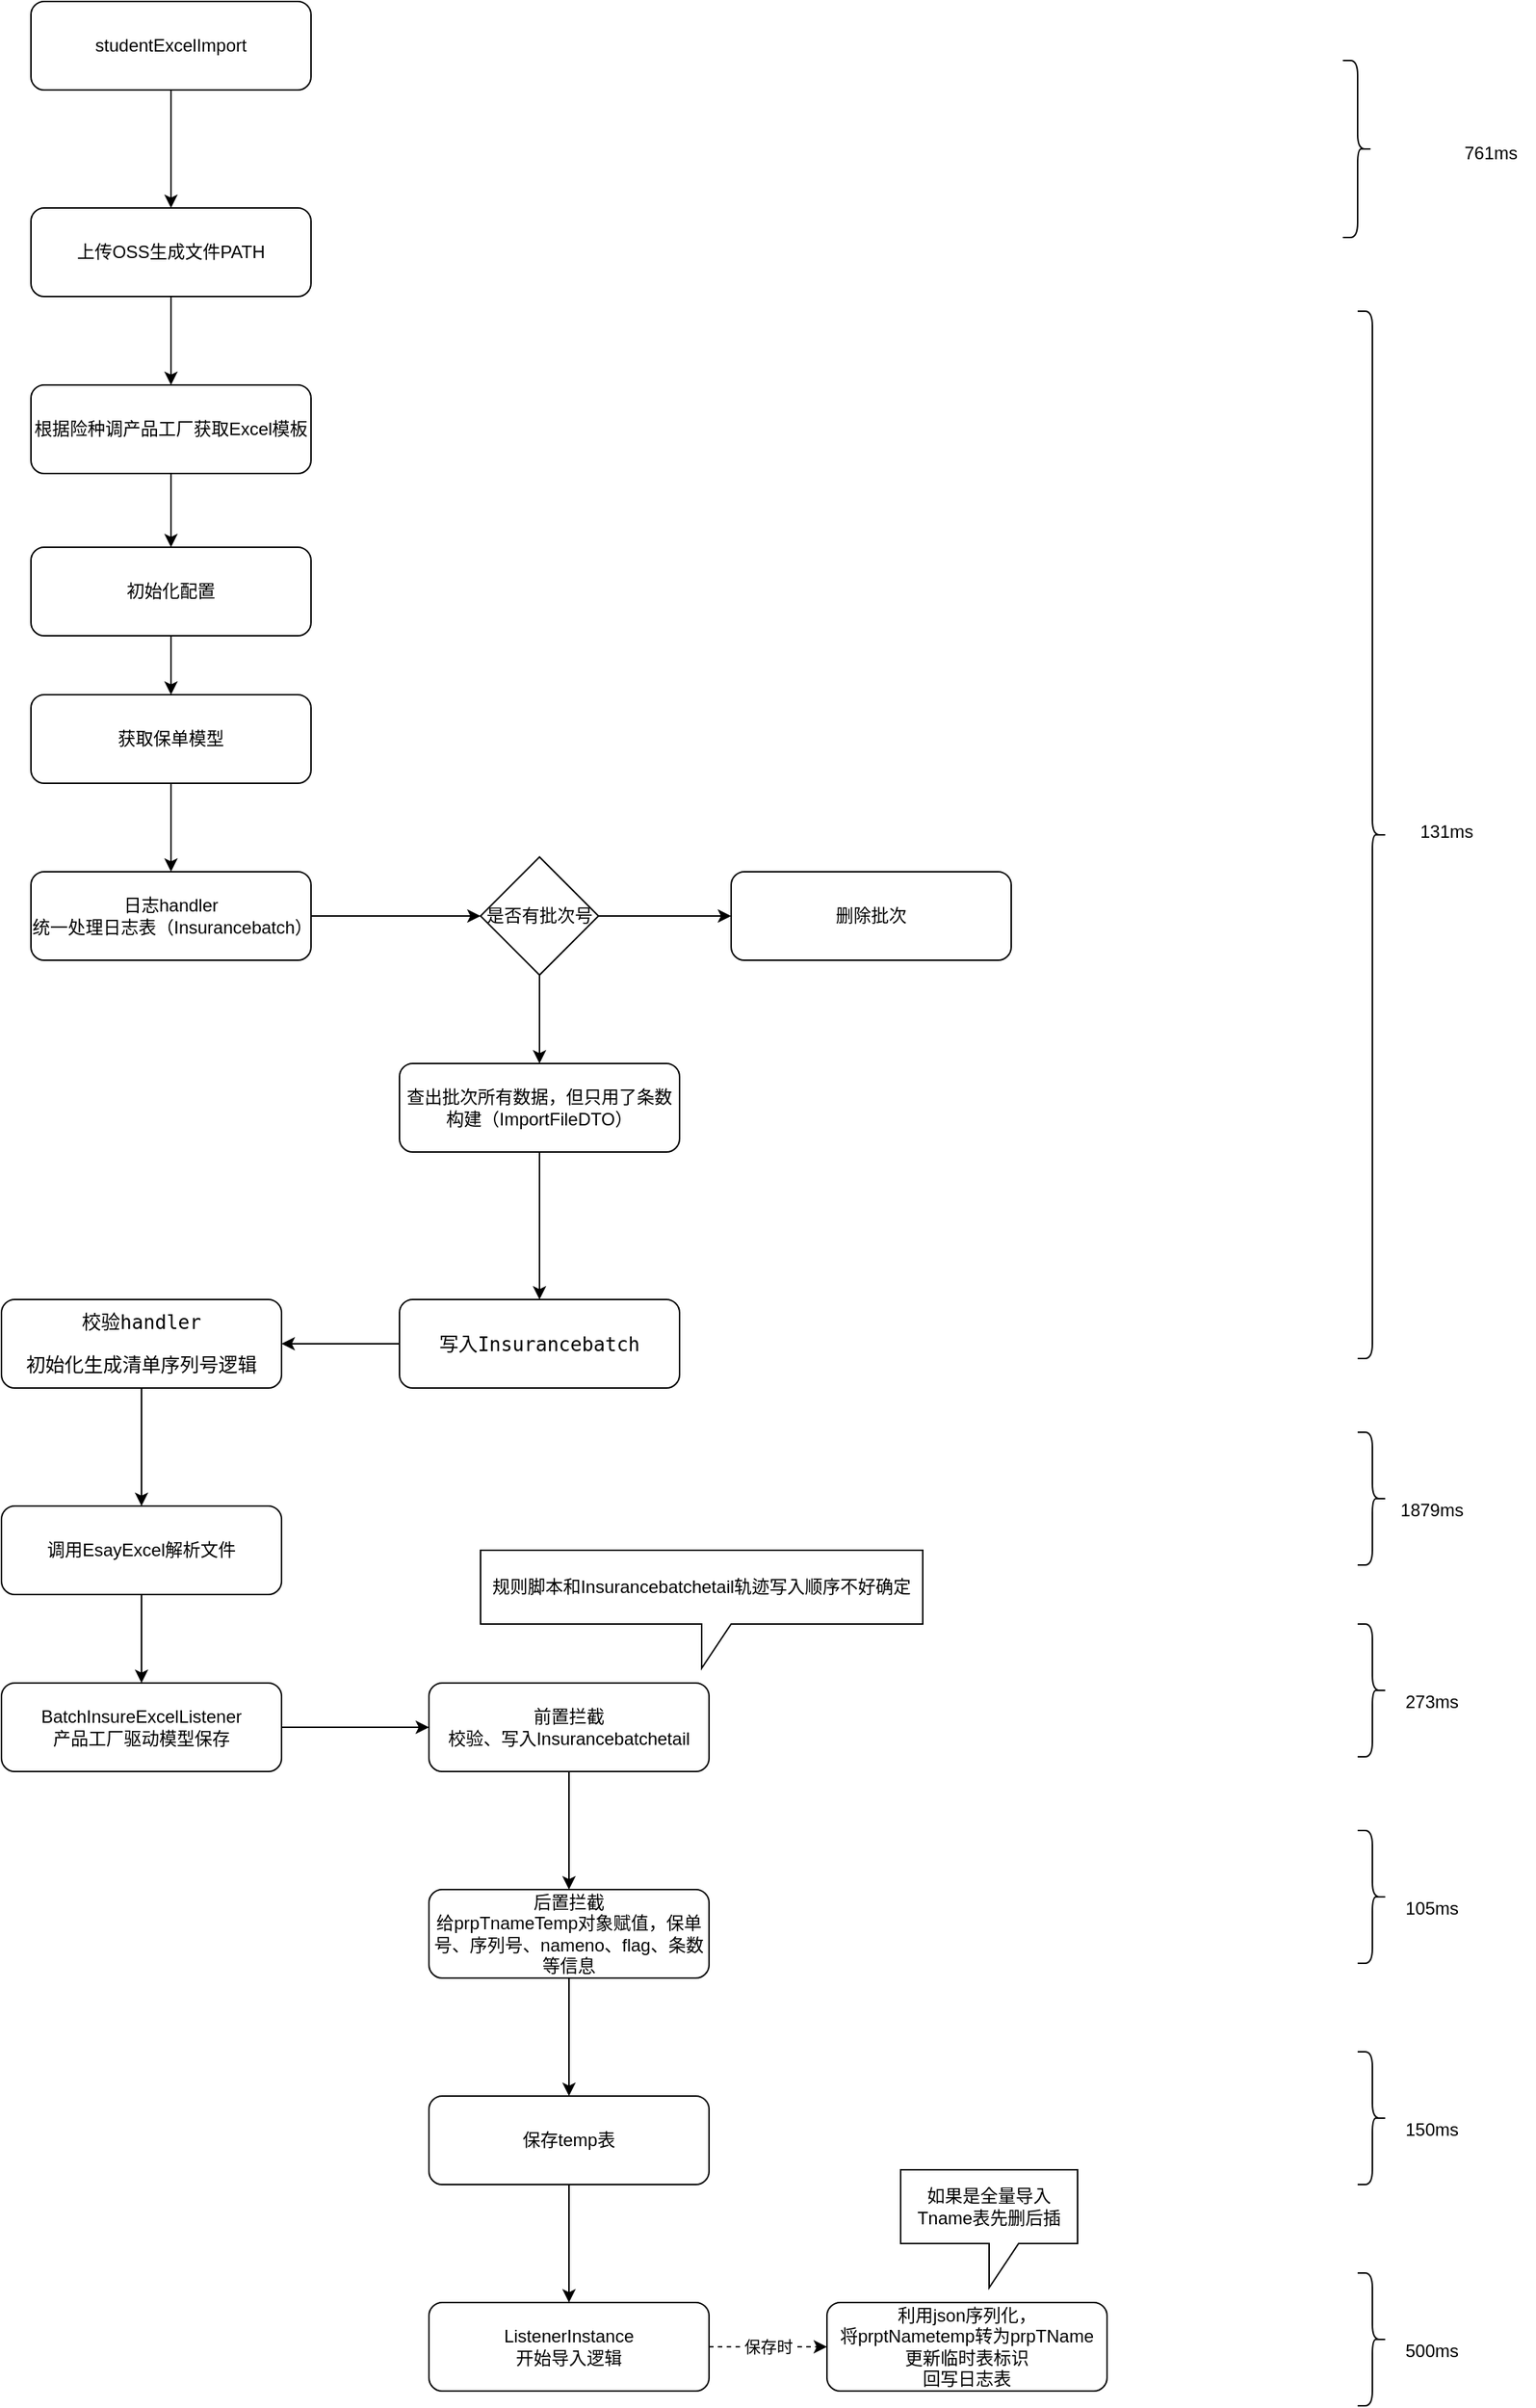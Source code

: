 <mxfile version="24.4.4" type="github" pages="3">
  <diagram name="第 1 页" id="zRgw-F2Loey4QgDExblL">
    <mxGraphModel dx="1912" dy="1121" grid="1" gridSize="10" guides="1" tooltips="1" connect="1" arrows="1" fold="1" page="1" pageScale="1" pageWidth="827" pageHeight="1169" background="#FFFFFF" math="0" shadow="0">
      <root>
        <mxCell id="0" />
        <mxCell id="1" parent="0" />
        <mxCell id="DkeXdmltZZ25ZQ4XzEC7-37" value="" style="edgeStyle=orthogonalEdgeStyle;rounded=0;orthogonalLoop=1;jettySize=auto;html=1;" parent="1" source="DkeXdmltZZ25ZQ4XzEC7-2" target="DkeXdmltZZ25ZQ4XzEC7-3" edge="1">
          <mxGeometry relative="1" as="geometry" />
        </mxCell>
        <mxCell id="DkeXdmltZZ25ZQ4XzEC7-2" value="studentExcelImport" style="rounded=1;whiteSpace=wrap;html=1;" parent="1" vertex="1">
          <mxGeometry x="380" y="180" width="190" height="60" as="geometry" />
        </mxCell>
        <mxCell id="DkeXdmltZZ25ZQ4XzEC7-38" value="" style="edgeStyle=orthogonalEdgeStyle;rounded=0;orthogonalLoop=1;jettySize=auto;html=1;" parent="1" source="DkeXdmltZZ25ZQ4XzEC7-3" target="DkeXdmltZZ25ZQ4XzEC7-4" edge="1">
          <mxGeometry relative="1" as="geometry" />
        </mxCell>
        <mxCell id="DkeXdmltZZ25ZQ4XzEC7-3" value="上传OSS生成文件PATH" style="rounded=1;whiteSpace=wrap;html=1;" parent="1" vertex="1">
          <mxGeometry x="380" y="320" width="190" height="60" as="geometry" />
        </mxCell>
        <mxCell id="DkeXdmltZZ25ZQ4XzEC7-39" value="" style="edgeStyle=orthogonalEdgeStyle;rounded=0;orthogonalLoop=1;jettySize=auto;html=1;" parent="1" source="DkeXdmltZZ25ZQ4XzEC7-4" target="DkeXdmltZZ25ZQ4XzEC7-5" edge="1">
          <mxGeometry relative="1" as="geometry" />
        </mxCell>
        <mxCell id="DkeXdmltZZ25ZQ4XzEC7-4" value="根据险种调产品工厂获取Excel模板" style="rounded=1;whiteSpace=wrap;html=1;" parent="1" vertex="1">
          <mxGeometry x="380" y="440" width="190" height="60" as="geometry" />
        </mxCell>
        <mxCell id="DkeXdmltZZ25ZQ4XzEC7-40" value="" style="edgeStyle=orthogonalEdgeStyle;rounded=0;orthogonalLoop=1;jettySize=auto;html=1;" parent="1" source="DkeXdmltZZ25ZQ4XzEC7-5" target="DkeXdmltZZ25ZQ4XzEC7-6" edge="1">
          <mxGeometry relative="1" as="geometry" />
        </mxCell>
        <mxCell id="DkeXdmltZZ25ZQ4XzEC7-5" value="初始化配置" style="rounded=1;whiteSpace=wrap;html=1;" parent="1" vertex="1">
          <mxGeometry x="380" y="550" width="190" height="60" as="geometry" />
        </mxCell>
        <mxCell id="DkeXdmltZZ25ZQ4XzEC7-41" value="" style="edgeStyle=orthogonalEdgeStyle;rounded=0;orthogonalLoop=1;jettySize=auto;html=1;" parent="1" source="DkeXdmltZZ25ZQ4XzEC7-6" target="DkeXdmltZZ25ZQ4XzEC7-9" edge="1">
          <mxGeometry relative="1" as="geometry" />
        </mxCell>
        <mxCell id="DkeXdmltZZ25ZQ4XzEC7-6" value="获取保单模型" style="rounded=1;whiteSpace=wrap;html=1;" parent="1" vertex="1">
          <mxGeometry x="380" y="650" width="190" height="60" as="geometry" />
        </mxCell>
        <mxCell id="DkeXdmltZZ25ZQ4XzEC7-20" value="" style="edgeStyle=orthogonalEdgeStyle;rounded=0;orthogonalLoop=1;jettySize=auto;html=1;" parent="1" source="DkeXdmltZZ25ZQ4XzEC7-9" target="DkeXdmltZZ25ZQ4XzEC7-10" edge="1">
          <mxGeometry relative="1" as="geometry" />
        </mxCell>
        <mxCell id="DkeXdmltZZ25ZQ4XzEC7-9" value="&lt;div&gt;日志handler&lt;/div&gt;统一处理日志表（Insurancebatch）" style="rounded=1;whiteSpace=wrap;html=1;" parent="1" vertex="1">
          <mxGeometry x="380" y="770" width="190" height="60" as="geometry" />
        </mxCell>
        <mxCell id="DkeXdmltZZ25ZQ4XzEC7-12" value="" style="edgeStyle=orthogonalEdgeStyle;rounded=0;orthogonalLoop=1;jettySize=auto;html=1;" parent="1" source="DkeXdmltZZ25ZQ4XzEC7-10" target="DkeXdmltZZ25ZQ4XzEC7-11" edge="1">
          <mxGeometry relative="1" as="geometry" />
        </mxCell>
        <mxCell id="DkeXdmltZZ25ZQ4XzEC7-15" value="" style="edgeStyle=orthogonalEdgeStyle;rounded=0;orthogonalLoop=1;jettySize=auto;html=1;" parent="1" source="DkeXdmltZZ25ZQ4XzEC7-10" target="DkeXdmltZZ25ZQ4XzEC7-14" edge="1">
          <mxGeometry relative="1" as="geometry" />
        </mxCell>
        <mxCell id="DkeXdmltZZ25ZQ4XzEC7-10" value="是否有批次号" style="rhombus;whiteSpace=wrap;html=1;" parent="1" vertex="1">
          <mxGeometry x="685" y="760" width="80" height="80" as="geometry" />
        </mxCell>
        <mxCell id="DkeXdmltZZ25ZQ4XzEC7-11" value="删除批次" style="rounded=1;whiteSpace=wrap;html=1;" parent="1" vertex="1">
          <mxGeometry x="855" y="770" width="190" height="60" as="geometry" />
        </mxCell>
        <mxCell id="DkeXdmltZZ25ZQ4XzEC7-17" value="" style="edgeStyle=orthogonalEdgeStyle;rounded=0;orthogonalLoop=1;jettySize=auto;html=1;" parent="1" source="DkeXdmltZZ25ZQ4XzEC7-14" target="DkeXdmltZZ25ZQ4XzEC7-16" edge="1">
          <mxGeometry relative="1" as="geometry" />
        </mxCell>
        <mxCell id="DkeXdmltZZ25ZQ4XzEC7-14" value="查出批次所有数据，但只用了条数&lt;div&gt;构建（ImportFileDTO）&lt;/div&gt;" style="rounded=1;whiteSpace=wrap;html=1;" parent="1" vertex="1">
          <mxGeometry x="630" y="900" width="190" height="60" as="geometry" />
        </mxCell>
        <mxCell id="DkeXdmltZZ25ZQ4XzEC7-23" value="" style="edgeStyle=orthogonalEdgeStyle;rounded=0;orthogonalLoop=1;jettySize=auto;html=1;" parent="1" source="DkeXdmltZZ25ZQ4XzEC7-16" target="DkeXdmltZZ25ZQ4XzEC7-18" edge="1">
          <mxGeometry relative="1" as="geometry" />
        </mxCell>
        <mxCell id="DkeXdmltZZ25ZQ4XzEC7-16" value="&lt;pre style=&quot;font-family: &amp;quot;JetBrains Mono&amp;quot;, monospace; font-size: 9.8pt;&quot;&gt;&lt;span style=&quot;background-color: rgb(255, 255, 255);&quot;&gt;写入Insurancebatch&lt;/span&gt;&lt;span style=&quot;color: rgb(169, 183, 198); background-color: rgb(43, 43, 43);&quot;&gt;&lt;br&gt;&lt;/span&gt;&lt;/pre&gt;" style="rounded=1;whiteSpace=wrap;html=1;" parent="1" vertex="1">
          <mxGeometry x="630" y="1060" width="190" height="60" as="geometry" />
        </mxCell>
        <mxCell id="DkeXdmltZZ25ZQ4XzEC7-25" value="" style="edgeStyle=orthogonalEdgeStyle;rounded=0;orthogonalLoop=1;jettySize=auto;html=1;" parent="1" source="DkeXdmltZZ25ZQ4XzEC7-18" target="DkeXdmltZZ25ZQ4XzEC7-24" edge="1">
          <mxGeometry relative="1" as="geometry" />
        </mxCell>
        <mxCell id="DkeXdmltZZ25ZQ4XzEC7-18" value="&lt;pre style=&quot;font-family: &amp;quot;JetBrains Mono&amp;quot;, monospace; font-size: 9.8pt;&quot;&gt;&lt;span style=&quot;background-color: rgb(255, 255, 255);&quot;&gt;校验handler&lt;/span&gt;&lt;span style=&quot;color: rgb(169, 183, 198); background-color: rgb(43, 43, 43);&quot;&gt;&lt;br&gt;&lt;/span&gt;&lt;/pre&gt;&lt;pre style=&quot;font-family: &amp;quot;JetBrains Mono&amp;quot;, monospace; font-size: 9.8pt;&quot;&gt;&lt;span style=&quot;background-color: rgb(255, 255, 255);&quot;&gt;初始化生成清单序列号逻辑&lt;/span&gt;&lt;/pre&gt;" style="rounded=1;whiteSpace=wrap;html=1;" parent="1" vertex="1">
          <mxGeometry x="360" y="1060" width="190" height="60" as="geometry" />
        </mxCell>
        <mxCell id="DkeXdmltZZ25ZQ4XzEC7-27" value="" style="edgeStyle=orthogonalEdgeStyle;rounded=0;orthogonalLoop=1;jettySize=auto;html=1;" parent="1" source="DkeXdmltZZ25ZQ4XzEC7-24" target="DkeXdmltZZ25ZQ4XzEC7-26" edge="1">
          <mxGeometry relative="1" as="geometry" />
        </mxCell>
        <mxCell id="DkeXdmltZZ25ZQ4XzEC7-24" value="&lt;span style=&quot;background-color: rgb(255, 255, 255);&quot;&gt;调用EsayExcel解析文件&lt;/span&gt;" style="rounded=1;whiteSpace=wrap;html=1;" parent="1" vertex="1">
          <mxGeometry x="360" y="1200" width="190" height="60" as="geometry" />
        </mxCell>
        <mxCell id="DkeXdmltZZ25ZQ4XzEC7-29" value="" style="edgeStyle=orthogonalEdgeStyle;rounded=0;orthogonalLoop=1;jettySize=auto;html=1;" parent="1" source="DkeXdmltZZ25ZQ4XzEC7-26" target="DkeXdmltZZ25ZQ4XzEC7-28" edge="1">
          <mxGeometry relative="1" as="geometry" />
        </mxCell>
        <mxCell id="DkeXdmltZZ25ZQ4XzEC7-26" value="BatchInsureExcelListener&lt;div&gt;产品工厂驱动模型保存&lt;br&gt;&lt;/div&gt;" style="rounded=1;whiteSpace=wrap;html=1;" parent="1" vertex="1">
          <mxGeometry x="360" y="1320" width="190" height="60" as="geometry" />
        </mxCell>
        <mxCell id="DkeXdmltZZ25ZQ4XzEC7-31" value="" style="edgeStyle=orthogonalEdgeStyle;rounded=0;orthogonalLoop=1;jettySize=auto;html=1;" parent="1" source="DkeXdmltZZ25ZQ4XzEC7-28" target="DkeXdmltZZ25ZQ4XzEC7-30" edge="1">
          <mxGeometry relative="1" as="geometry" />
        </mxCell>
        <mxCell id="DkeXdmltZZ25ZQ4XzEC7-28" value="前置拦截&lt;div&gt;校验、写入Insurancebatchetail&lt;/div&gt;" style="rounded=1;whiteSpace=wrap;html=1;" parent="1" vertex="1">
          <mxGeometry x="650" y="1320" width="190" height="60" as="geometry" />
        </mxCell>
        <mxCell id="ShcAZ3dd9ckpgVyQhmNN-15" value="" style="edgeStyle=orthogonalEdgeStyle;rounded=0;orthogonalLoop=1;jettySize=auto;html=1;" edge="1" parent="1" source="DkeXdmltZZ25ZQ4XzEC7-30" target="ShcAZ3dd9ckpgVyQhmNN-14">
          <mxGeometry relative="1" as="geometry" />
        </mxCell>
        <mxCell id="DkeXdmltZZ25ZQ4XzEC7-30" value="后置拦截&lt;div&gt;给prpTnameTemp对象赋值，保单号、序列号、nameno、flag、条数等信息&lt;/div&gt;" style="rounded=1;whiteSpace=wrap;html=1;" parent="1" vertex="1">
          <mxGeometry x="650" y="1460" width="190" height="60" as="geometry" />
        </mxCell>
        <mxCell id="6qK8k_kRiDFO2IkSSo8y-4" value="" style="edgeStyle=orthogonalEdgeStyle;rounded=0;orthogonalLoop=1;jettySize=auto;html=1;dashed=1;" parent="1" source="DkeXdmltZZ25ZQ4XzEC7-32" target="DkeXdmltZZ25ZQ4XzEC7-34" edge="1">
          <mxGeometry relative="1" as="geometry" />
        </mxCell>
        <mxCell id="6qK8k_kRiDFO2IkSSo8y-5" value="保存时" style="edgeLabel;html=1;align=center;verticalAlign=middle;resizable=0;points=[];" parent="6qK8k_kRiDFO2IkSSo8y-4" vertex="1" connectable="0">
          <mxGeometry relative="1" as="geometry">
            <mxPoint as="offset" />
          </mxGeometry>
        </mxCell>
        <mxCell id="DkeXdmltZZ25ZQ4XzEC7-32" value="ListenerInstance&lt;br&gt;开始导入逻辑" style="rounded=1;whiteSpace=wrap;html=1;" parent="1" vertex="1">
          <mxGeometry x="650" y="1740" width="190" height="60" as="geometry" />
        </mxCell>
        <mxCell id="DkeXdmltZZ25ZQ4XzEC7-34" value="利用json序列化，&lt;div&gt;将prptNametemp转为prpTName&lt;/div&gt;&lt;div&gt;更新临时表标识&lt;/div&gt;&lt;div&gt;回写日志表&lt;/div&gt;" style="rounded=1;whiteSpace=wrap;html=1;" parent="1" vertex="1">
          <mxGeometry x="920" y="1740" width="190" height="60" as="geometry" />
        </mxCell>
        <mxCell id="DkeXdmltZZ25ZQ4XzEC7-36" value="如果是全量导入Tname表先删后插" style="shape=callout;whiteSpace=wrap;html=1;perimeter=calloutPerimeter;" parent="1" vertex="1">
          <mxGeometry x="970" y="1650" width="120" height="80" as="geometry" />
        </mxCell>
        <mxCell id="6qK8k_kRiDFO2IkSSo8y-6" value="规则脚本和Insurancebatchetail轨迹写入顺序不好确定" style="shape=callout;whiteSpace=wrap;html=1;perimeter=calloutPerimeter;" parent="1" vertex="1">
          <mxGeometry x="685" y="1230" width="300" height="80" as="geometry" />
        </mxCell>
        <mxCell id="qLJXCZcCus9LE---L-Ve-1" value="" style="shape=curlyBracket;whiteSpace=wrap;html=1;rounded=1;flipH=1;labelPosition=right;verticalLabelPosition=middle;align=left;verticalAlign=middle;" vertex="1" parent="1">
          <mxGeometry x="1270" y="220" width="20" height="120" as="geometry" />
        </mxCell>
        <mxCell id="qLJXCZcCus9LE---L-Ve-2" value="761ms" style="text;html=1;align=center;verticalAlign=middle;resizable=0;points=[];autosize=1;strokeColor=none;fillColor=none;" vertex="1" parent="1">
          <mxGeometry x="1340" y="268" width="60" height="30" as="geometry" />
        </mxCell>
        <mxCell id="ShcAZ3dd9ckpgVyQhmNN-3" value="" style="shape=curlyBracket;whiteSpace=wrap;html=1;rounded=1;flipH=1;labelPosition=right;verticalLabelPosition=middle;align=left;verticalAlign=middle;" vertex="1" parent="1">
          <mxGeometry x="1280" y="390" width="20" height="710" as="geometry" />
        </mxCell>
        <mxCell id="ShcAZ3dd9ckpgVyQhmNN-5" value="131ms" style="text;html=1;align=center;verticalAlign=middle;resizable=0;points=[];autosize=1;strokeColor=none;fillColor=none;" vertex="1" parent="1">
          <mxGeometry x="1310" y="728" width="60" height="30" as="geometry" />
        </mxCell>
        <mxCell id="ShcAZ3dd9ckpgVyQhmNN-6" value="" style="shape=curlyBracket;whiteSpace=wrap;html=1;rounded=1;flipH=1;labelPosition=right;verticalLabelPosition=middle;align=left;verticalAlign=middle;" vertex="1" parent="1">
          <mxGeometry x="1280" y="1150" width="20" height="90" as="geometry" />
        </mxCell>
        <mxCell id="ShcAZ3dd9ckpgVyQhmNN-8" value="1879ms" style="text;html=1;align=center;verticalAlign=middle;resizable=0;points=[];autosize=1;strokeColor=none;fillColor=none;" vertex="1" parent="1">
          <mxGeometry x="1295" y="1188" width="70" height="30" as="geometry" />
        </mxCell>
        <mxCell id="ShcAZ3dd9ckpgVyQhmNN-9" value="" style="shape=curlyBracket;whiteSpace=wrap;html=1;rounded=1;flipH=1;labelPosition=right;verticalLabelPosition=middle;align=left;verticalAlign=middle;" vertex="1" parent="1">
          <mxGeometry x="1280" y="1280" width="20" height="90" as="geometry" />
        </mxCell>
        <mxCell id="ShcAZ3dd9ckpgVyQhmNN-10" value="273ms" style="text;html=1;align=center;verticalAlign=middle;resizable=0;points=[];autosize=1;strokeColor=none;fillColor=none;" vertex="1" parent="1">
          <mxGeometry x="1300" y="1318" width="60" height="30" as="geometry" />
        </mxCell>
        <mxCell id="ShcAZ3dd9ckpgVyQhmNN-11" value="" style="shape=curlyBracket;whiteSpace=wrap;html=1;rounded=1;flipH=1;labelPosition=right;verticalLabelPosition=middle;align=left;verticalAlign=middle;" vertex="1" parent="1">
          <mxGeometry x="1280" y="1420" width="20" height="90" as="geometry" />
        </mxCell>
        <mxCell id="ShcAZ3dd9ckpgVyQhmNN-12" value="105ms" style="text;html=1;align=center;verticalAlign=middle;resizable=0;points=[];autosize=1;strokeColor=none;fillColor=none;" vertex="1" parent="1">
          <mxGeometry x="1300" y="1458" width="60" height="30" as="geometry" />
        </mxCell>
        <mxCell id="ShcAZ3dd9ckpgVyQhmNN-16" value="" style="edgeStyle=orthogonalEdgeStyle;rounded=0;orthogonalLoop=1;jettySize=auto;html=1;" edge="1" parent="1" source="ShcAZ3dd9ckpgVyQhmNN-14" target="DkeXdmltZZ25ZQ4XzEC7-32">
          <mxGeometry relative="1" as="geometry" />
        </mxCell>
        <mxCell id="ShcAZ3dd9ckpgVyQhmNN-14" value="保存temp表" style="rounded=1;whiteSpace=wrap;html=1;" vertex="1" parent="1">
          <mxGeometry x="650" y="1600" width="190" height="60" as="geometry" />
        </mxCell>
        <mxCell id="ShcAZ3dd9ckpgVyQhmNN-17" value="" style="shape=curlyBracket;whiteSpace=wrap;html=1;rounded=1;flipH=1;labelPosition=right;verticalLabelPosition=middle;align=left;verticalAlign=middle;" vertex="1" parent="1">
          <mxGeometry x="1280" y="1570" width="20" height="90" as="geometry" />
        </mxCell>
        <mxCell id="ShcAZ3dd9ckpgVyQhmNN-18" value="150ms" style="text;html=1;align=center;verticalAlign=middle;resizable=0;points=[];autosize=1;strokeColor=none;fillColor=none;" vertex="1" parent="1">
          <mxGeometry x="1300" y="1608" width="60" height="30" as="geometry" />
        </mxCell>
        <mxCell id="ShcAZ3dd9ckpgVyQhmNN-19" value="" style="shape=curlyBracket;whiteSpace=wrap;html=1;rounded=1;flipH=1;labelPosition=right;verticalLabelPosition=middle;align=left;verticalAlign=middle;" vertex="1" parent="1">
          <mxGeometry x="1280" y="1720" width="20" height="90" as="geometry" />
        </mxCell>
        <mxCell id="ShcAZ3dd9ckpgVyQhmNN-20" value="500ms" style="text;html=1;align=center;verticalAlign=middle;resizable=0;points=[];autosize=1;strokeColor=none;fillColor=none;" vertex="1" parent="1">
          <mxGeometry x="1300" y="1758" width="60" height="30" as="geometry" />
        </mxCell>
      </root>
    </mxGraphModel>
  </diagram>
  <diagram id="2UbBG0a-4UL-8zHVcVVt" name="第 2 页">
    <mxGraphModel dx="1434" dy="841" grid="1" gridSize="10" guides="1" tooltips="1" connect="1" arrows="1" fold="1" page="1" pageScale="1" pageWidth="827" pageHeight="1169" math="0" shadow="0">
      <root>
        <mxCell id="0" />
        <mxCell id="1" parent="0" />
        <mxCell id="HRnftKknrHDsrKudJxnz-1" value="" style="edgeStyle=orthogonalEdgeStyle;rounded=0;orthogonalLoop=1;jettySize=auto;html=1;" parent="1" source="HRnftKknrHDsrKudJxnz-2" target="HRnftKknrHDsrKudJxnz-4" edge="1">
          <mxGeometry relative="1" as="geometry" />
        </mxCell>
        <mxCell id="HRnftKknrHDsrKudJxnz-2" value="studentExcelImport" style="rounded=1;whiteSpace=wrap;html=1;" parent="1" vertex="1">
          <mxGeometry x="380" y="30" width="190" height="60" as="geometry" />
        </mxCell>
        <mxCell id="HRnftKknrHDsrKudJxnz-3" value="" style="edgeStyle=orthogonalEdgeStyle;rounded=0;orthogonalLoop=1;jettySize=auto;html=1;" parent="1" source="HRnftKknrHDsrKudJxnz-4" target="HRnftKknrHDsrKudJxnz-38" edge="1">
          <mxGeometry relative="1" as="geometry" />
        </mxCell>
        <mxCell id="HRnftKknrHDsrKudJxnz-4" value="上传OSS生成文件PATH" style="rounded=1;whiteSpace=wrap;html=1;" parent="1" vertex="1">
          <mxGeometry x="380" y="170" width="190" height="60" as="geometry" />
        </mxCell>
        <mxCell id="HRnftKknrHDsrKudJxnz-5" value="" style="edgeStyle=orthogonalEdgeStyle;rounded=0;orthogonalLoop=1;jettySize=auto;html=1;" parent="1" source="HRnftKknrHDsrKudJxnz-6" target="HRnftKknrHDsrKudJxnz-8" edge="1">
          <mxGeometry relative="1" as="geometry" />
        </mxCell>
        <mxCell id="HRnftKknrHDsrKudJxnz-6" value="根据险种调产品工厂获取Excel模板" style="rounded=1;whiteSpace=wrap;html=1;" parent="1" vertex="1">
          <mxGeometry x="380" y="440" width="190" height="60" as="geometry" />
        </mxCell>
        <mxCell id="HRnftKknrHDsrKudJxnz-7" value="" style="edgeStyle=orthogonalEdgeStyle;rounded=0;orthogonalLoop=1;jettySize=auto;html=1;" parent="1" source="HRnftKknrHDsrKudJxnz-8" target="HRnftKknrHDsrKudJxnz-10" edge="1">
          <mxGeometry relative="1" as="geometry" />
        </mxCell>
        <mxCell id="HRnftKknrHDsrKudJxnz-8" value="初始化配置" style="rounded=1;whiteSpace=wrap;html=1;" parent="1" vertex="1">
          <mxGeometry x="380" y="550" width="190" height="60" as="geometry" />
        </mxCell>
        <mxCell id="HRnftKknrHDsrKudJxnz-9" value="" style="edgeStyle=orthogonalEdgeStyle;rounded=0;orthogonalLoop=1;jettySize=auto;html=1;" parent="1" source="HRnftKknrHDsrKudJxnz-10" target="HRnftKknrHDsrKudJxnz-12" edge="1">
          <mxGeometry relative="1" as="geometry" />
        </mxCell>
        <mxCell id="HRnftKknrHDsrKudJxnz-10" value="获取保单模型" style="rounded=1;whiteSpace=wrap;html=1;" parent="1" vertex="1">
          <mxGeometry x="380" y="650" width="190" height="60" as="geometry" />
        </mxCell>
        <mxCell id="HRnftKknrHDsrKudJxnz-11" value="" style="edgeStyle=orthogonalEdgeStyle;rounded=0;orthogonalLoop=1;jettySize=auto;html=1;" parent="1" source="HRnftKknrHDsrKudJxnz-12" target="HRnftKknrHDsrKudJxnz-15" edge="1">
          <mxGeometry relative="1" as="geometry" />
        </mxCell>
        <mxCell id="HRnftKknrHDsrKudJxnz-12" value="&lt;div&gt;日志handler&lt;/div&gt;统一处理日志表（Insurancebatch）" style="rounded=1;whiteSpace=wrap;html=1;" parent="1" vertex="1">
          <mxGeometry x="380" y="770" width="190" height="60" as="geometry" />
        </mxCell>
        <mxCell id="HRnftKknrHDsrKudJxnz-13" value="" style="edgeStyle=orthogonalEdgeStyle;rounded=0;orthogonalLoop=1;jettySize=auto;html=1;" parent="1" source="HRnftKknrHDsrKudJxnz-15" target="HRnftKknrHDsrKudJxnz-16" edge="1">
          <mxGeometry relative="1" as="geometry" />
        </mxCell>
        <mxCell id="HRnftKknrHDsrKudJxnz-14" value="" style="edgeStyle=orthogonalEdgeStyle;rounded=0;orthogonalLoop=1;jettySize=auto;html=1;" parent="1" source="HRnftKknrHDsrKudJxnz-15" target="HRnftKknrHDsrKudJxnz-18" edge="1">
          <mxGeometry relative="1" as="geometry" />
        </mxCell>
        <mxCell id="HRnftKknrHDsrKudJxnz-15" value="是否有批次号" style="rhombus;whiteSpace=wrap;html=1;" parent="1" vertex="1">
          <mxGeometry x="685" y="760" width="80" height="80" as="geometry" />
        </mxCell>
        <mxCell id="HRnftKknrHDsrKudJxnz-16" value="删除批次" style="rounded=1;whiteSpace=wrap;html=1;" parent="1" vertex="1">
          <mxGeometry x="855" y="770" width="190" height="60" as="geometry" />
        </mxCell>
        <mxCell id="HRnftKknrHDsrKudJxnz-17" value="" style="edgeStyle=orthogonalEdgeStyle;rounded=0;orthogonalLoop=1;jettySize=auto;html=1;" parent="1" source="HRnftKknrHDsrKudJxnz-18" target="HRnftKknrHDsrKudJxnz-20" edge="1">
          <mxGeometry relative="1" as="geometry" />
        </mxCell>
        <mxCell id="HRnftKknrHDsrKudJxnz-18" value="查出批次所有数据，但只用了条数&lt;div&gt;构建（ImportFileDTO）&lt;/div&gt;" style="rounded=1;whiteSpace=wrap;html=1;" parent="1" vertex="1">
          <mxGeometry x="630" y="900" width="190" height="60" as="geometry" />
        </mxCell>
        <mxCell id="HRnftKknrHDsrKudJxnz-19" value="" style="edgeStyle=orthogonalEdgeStyle;rounded=0;orthogonalLoop=1;jettySize=auto;html=1;" parent="1" source="HRnftKknrHDsrKudJxnz-20" target="HRnftKknrHDsrKudJxnz-22" edge="1">
          <mxGeometry relative="1" as="geometry" />
        </mxCell>
        <mxCell id="HRnftKknrHDsrKudJxnz-20" value="&lt;pre style=&quot;font-family: &amp;quot;JetBrains Mono&amp;quot;, monospace; font-size: 9.8pt;&quot;&gt;&lt;span style=&quot;background-color: rgb(255, 255, 255);&quot;&gt;写入Insurancebatch&lt;/span&gt;&lt;span style=&quot;color: rgb(169, 183, 198); background-color: rgb(43, 43, 43);&quot;&gt;&lt;br&gt;&lt;/span&gt;&lt;/pre&gt;" style="rounded=1;whiteSpace=wrap;html=1;" parent="1" vertex="1">
          <mxGeometry x="630" y="1060" width="190" height="60" as="geometry" />
        </mxCell>
        <mxCell id="HRnftKknrHDsrKudJxnz-21" value="" style="edgeStyle=orthogonalEdgeStyle;rounded=0;orthogonalLoop=1;jettySize=auto;html=1;" parent="1" source="HRnftKknrHDsrKudJxnz-22" target="HRnftKknrHDsrKudJxnz-24" edge="1">
          <mxGeometry relative="1" as="geometry" />
        </mxCell>
        <mxCell id="HRnftKknrHDsrKudJxnz-22" value="&lt;pre style=&quot;font-family: &amp;quot;JetBrains Mono&amp;quot;, monospace; font-size: 9.8pt;&quot;&gt;&lt;span style=&quot;background-color: rgb(255, 255, 255);&quot;&gt;校验handler&lt;/span&gt;&lt;span style=&quot;color: rgb(169, 183, 198); background-color: rgb(43, 43, 43);&quot;&gt;&lt;br&gt;&lt;/span&gt;&lt;/pre&gt;&lt;pre style=&quot;font-family: &amp;quot;JetBrains Mono&amp;quot;, monospace; font-size: 9.8pt;&quot;&gt;&lt;span style=&quot;background-color: rgb(255, 255, 255);&quot;&gt;初始化生成清单序列号逻辑&lt;/span&gt;&lt;/pre&gt;" style="rounded=1;whiteSpace=wrap;html=1;" parent="1" vertex="1">
          <mxGeometry x="360" y="1060" width="190" height="60" as="geometry" />
        </mxCell>
        <mxCell id="HRnftKknrHDsrKudJxnz-23" value="" style="edgeStyle=orthogonalEdgeStyle;rounded=0;orthogonalLoop=1;jettySize=auto;html=1;" parent="1" source="HRnftKknrHDsrKudJxnz-24" target="HRnftKknrHDsrKudJxnz-26" edge="1">
          <mxGeometry relative="1" as="geometry" />
        </mxCell>
        <mxCell id="HRnftKknrHDsrKudJxnz-24" value="&lt;span style=&quot;background-color: rgb(255, 255, 255);&quot;&gt;调用EsayExcel解析文件&lt;/span&gt;" style="rounded=1;whiteSpace=wrap;html=1;" parent="1" vertex="1">
          <mxGeometry x="360" y="1200" width="190" height="60" as="geometry" />
        </mxCell>
        <mxCell id="HRnftKknrHDsrKudJxnz-25" value="" style="edgeStyle=orthogonalEdgeStyle;rounded=0;orthogonalLoop=1;jettySize=auto;html=1;" parent="1" source="HRnftKknrHDsrKudJxnz-26" target="HRnftKknrHDsrKudJxnz-28" edge="1">
          <mxGeometry relative="1" as="geometry" />
        </mxCell>
        <mxCell id="HRnftKknrHDsrKudJxnz-26" value="BatchInsureExcelListener&lt;div&gt;产品工厂驱动模型保存&lt;br&gt;&lt;/div&gt;" style="rounded=1;whiteSpace=wrap;html=1;" parent="1" vertex="1">
          <mxGeometry x="360" y="1320" width="190" height="60" as="geometry" />
        </mxCell>
        <mxCell id="HRnftKknrHDsrKudJxnz-27" value="" style="edgeStyle=orthogonalEdgeStyle;rounded=0;orthogonalLoop=1;jettySize=auto;html=1;" parent="1" source="HRnftKknrHDsrKudJxnz-28" target="HRnftKknrHDsrKudJxnz-32" edge="1">
          <mxGeometry relative="1" as="geometry" />
        </mxCell>
        <mxCell id="HRnftKknrHDsrKudJxnz-28" value="前置拦截&lt;div&gt;校验、写入Insurancebatchetail&lt;/div&gt;" style="rounded=1;whiteSpace=wrap;html=1;" parent="1" vertex="1">
          <mxGeometry x="650" y="1320" width="190" height="60" as="geometry" />
        </mxCell>
        <mxCell id="HRnftKknrHDsrKudJxnz-29" style="edgeStyle=orthogonalEdgeStyle;rounded=0;orthogonalLoop=1;jettySize=auto;html=1;" parent="1" source="HRnftKknrHDsrKudJxnz-32" target="HRnftKknrHDsrKudJxnz-35" edge="1">
          <mxGeometry relative="1" as="geometry" />
        </mxCell>
        <mxCell id="HRnftKknrHDsrKudJxnz-30" style="edgeStyle=orthogonalEdgeStyle;rounded=0;orthogonalLoop=1;jettySize=auto;html=1;dashed=1;" parent="1" source="HRnftKknrHDsrKudJxnz-32" target="HRnftKknrHDsrKudJxnz-33" edge="1">
          <mxGeometry relative="1" as="geometry" />
        </mxCell>
        <mxCell id="HRnftKknrHDsrKudJxnz-31" value="保存时" style="edgeLabel;html=1;align=center;verticalAlign=middle;resizable=0;points=[];" parent="HRnftKknrHDsrKudJxnz-30" vertex="1" connectable="0">
          <mxGeometry x="-0.2" y="3" relative="1" as="geometry">
            <mxPoint as="offset" />
          </mxGeometry>
        </mxCell>
        <mxCell id="HRnftKknrHDsrKudJxnz-32" value="后置拦截&lt;div&gt;给prpPnameTemp对象赋值，保单号、序列号、nameno、flag、条数等信息&lt;/div&gt;" style="rounded=1;whiteSpace=wrap;html=1;" parent="1" vertex="1">
          <mxGeometry x="650" y="1460" width="190" height="60" as="geometry" />
        </mxCell>
        <mxCell id="HRnftKknrHDsrKudJxnz-33" value="ListenerInstance&lt;br&gt;开始导入逻辑" style="rounded=1;whiteSpace=wrap;html=1;" parent="1" vertex="1">
          <mxGeometry x="1020" y="1460" width="190" height="60" as="geometry" />
        </mxCell>
        <mxCell id="HRnftKknrHDsrKudJxnz-34" value="" style="edgeStyle=orthogonalEdgeStyle;rounded=0;orthogonalLoop=1;jettySize=auto;html=1;" parent="1" source="HRnftKknrHDsrKudJxnz-35" target="HRnftKknrHDsrKudJxnz-53" edge="1">
          <mxGeometry relative="1" as="geometry" />
        </mxCell>
        <mxCell id="HRnftKknrHDsrKudJxnz-35" value="利用json序列化，&lt;div&gt;将cName转为prpcopyNametemp&lt;/div&gt;" style="rounded=1;whiteSpace=wrap;html=1;" parent="1" vertex="1">
          <mxGeometry x="650" y="1610" width="190" height="60" as="geometry" />
        </mxCell>
        <mxCell id="HRnftKknrHDsrKudJxnz-36" value="" style="edgeStyle=orthogonalEdgeStyle;rounded=0;orthogonalLoop=1;jettySize=auto;html=1;" parent="1" source="HRnftKknrHDsrKudJxnz-38" target="HRnftKknrHDsrKudJxnz-40" edge="1">
          <mxGeometry relative="1" as="geometry" />
        </mxCell>
        <mxCell id="HRnftKknrHDsrKudJxnz-37" value="" style="edgeStyle=orthogonalEdgeStyle;rounded=0;orthogonalLoop=1;jettySize=auto;html=1;" parent="1" source="HRnftKknrHDsrKudJxnz-38" target="HRnftKknrHDsrKudJxnz-6" edge="1">
          <mxGeometry relative="1" as="geometry" />
        </mxCell>
        <mxCell id="HRnftKknrHDsrKudJxnz-38" value="是否全量上传" style="rhombus;whiteSpace=wrap;html=1;rounded=1;" parent="1" vertex="1">
          <mxGeometry x="435" y="310" width="80" height="80" as="geometry" />
        </mxCell>
        <mxCell id="HRnftKknrHDsrKudJxnz-39" style="edgeStyle=orthogonalEdgeStyle;rounded=0;orthogonalLoop=1;jettySize=auto;html=1;" parent="1" source="HRnftKknrHDsrKudJxnz-40" target="HRnftKknrHDsrKudJxnz-6" edge="1">
          <mxGeometry relative="1" as="geometry">
            <Array as="points">
              <mxPoint x="770" y="470" />
            </Array>
          </mxGeometry>
        </mxCell>
        <mxCell id="HRnftKknrHDsrKudJxnz-40" value="删除临时表Ptemp、copytemp" style="whiteSpace=wrap;html=1;rounded=1;" parent="1" vertex="1">
          <mxGeometry x="685" y="320" width="120" height="60" as="geometry" />
        </mxCell>
        <mxCell id="HRnftKknrHDsrKudJxnz-41" value="这条导入错误" style="rounded=1;whiteSpace=wrap;html=1;" parent="1" vertex="1">
          <mxGeometry x="410" y="1745" width="190" height="60" as="geometry" />
        </mxCell>
        <mxCell id="HRnftKknrHDsrKudJxnz-42" value="" style="edgeStyle=orthogonalEdgeStyle;rounded=0;orthogonalLoop=1;jettySize=auto;html=1;" parent="1" source="HRnftKknrHDsrKudJxnz-43" target="HRnftKknrHDsrKudJxnz-56" edge="1">
          <mxGeometry relative="1" as="geometry" />
        </mxCell>
        <mxCell id="HRnftKknrHDsrKudJxnz-43" value="prpppnameTemp的数据转成prpcopyNameTemp并打上U标识" style="rounded=1;whiteSpace=wrap;html=1;" parent="1" vertex="1">
          <mxGeometry x="650" y="1880" width="190" height="60" as="geometry" />
        </mxCell>
        <mxCell id="HRnftKknrHDsrKudJxnz-44" value="" style="shape=curlyBracket;whiteSpace=wrap;html=1;rounded=1;flipH=1;labelPosition=right;verticalLabelPosition=middle;align=left;verticalAlign=middle;" parent="1" vertex="1">
          <mxGeometry x="916" y="1780" width="20" height="120" as="geometry" />
        </mxCell>
        <mxCell id="ZuY9X52G1nZvV-8JLsNl-22" value="" style="edgeStyle=orthogonalEdgeStyle;rounded=0;orthogonalLoop=1;jettySize=auto;html=1;" edge="1" parent="1" source="HRnftKknrHDsrKudJxnz-45" target="ZuY9X52G1nZvV-8JLsNl-21">
          <mxGeometry relative="1" as="geometry" />
        </mxCell>
        <mxCell id="HRnftKknrHDsrKudJxnz-45" value="打上U标识" style="text;html=1;align=center;verticalAlign=middle;resizable=0;points=[];autosize=1;strokeColor=none;fillColor=none;" parent="1" vertex="1">
          <mxGeometry x="965" y="1825" width="80" height="30" as="geometry" />
        </mxCell>
        <mxCell id="HRnftKknrHDsrKudJxnz-46" value="这条导入错误" style="rounded=1;whiteSpace=wrap;html=1;" parent="1" vertex="1">
          <mxGeometry x="410" y="2025" width="190" height="60" as="geometry" />
        </mxCell>
        <mxCell id="HRnftKknrHDsrKudJxnz-47" value="" style="shape=curlyBracket;whiteSpace=wrap;html=1;rounded=1;flipH=1;labelPosition=right;verticalLabelPosition=middle;align=left;verticalAlign=middle;" parent="1" vertex="1">
          <mxGeometry x="910" y="2060" width="20" height="160" as="geometry" />
        </mxCell>
        <mxCell id="ZuY9X52G1nZvV-8JLsNl-24" value="" style="edgeStyle=orthogonalEdgeStyle;rounded=0;orthogonalLoop=1;jettySize=auto;html=1;" edge="1" parent="1" source="HRnftKknrHDsrKudJxnz-48" target="ZuY9X52G1nZvV-8JLsNl-23">
          <mxGeometry relative="1" as="geometry" />
        </mxCell>
        <mxCell id="HRnftKknrHDsrKudJxnz-48" value="打上D标识" style="text;html=1;align=center;verticalAlign=middle;resizable=0;points=[];autosize=1;strokeColor=none;fillColor=none;" parent="1" vertex="1">
          <mxGeometry x="930" y="2128" width="80" height="30" as="geometry" />
        </mxCell>
        <mxCell id="HRnftKknrHDsrKudJxnz-49" value="" style="edgeStyle=orthogonalEdgeStyle;rounded=0;orthogonalLoop=1;jettySize=auto;html=1;" parent="1" source="HRnftKknrHDsrKudJxnz-50" target="HRnftKknrHDsrKudJxnz-58" edge="1">
          <mxGeometry relative="1" as="geometry" />
        </mxCell>
        <mxCell id="HRnftKknrHDsrKudJxnz-50" value="prpppnameTemp的数据转成prpcopyNameTemp并打上D标识" style="rounded=1;whiteSpace=wrap;html=1;" parent="1" vertex="1">
          <mxGeometry x="650" y="2170" width="190" height="60" as="geometry" />
        </mxCell>
        <mxCell id="HRnftKknrHDsrKudJxnz-51" value="" style="edgeStyle=orthogonalEdgeStyle;rounded=0;orthogonalLoop=1;jettySize=auto;html=1;" parent="1" source="HRnftKknrHDsrKudJxnz-53" target="HRnftKknrHDsrKudJxnz-43" edge="1">
          <mxGeometry relative="1" as="geometry" />
        </mxCell>
        <mxCell id="HRnftKknrHDsrKudJxnz-52" value="" style="edgeStyle=orthogonalEdgeStyle;rounded=0;orthogonalLoop=1;jettySize=auto;html=1;" parent="1" source="HRnftKknrHDsrKudJxnz-53" target="HRnftKknrHDsrKudJxnz-41" edge="1">
          <mxGeometry relative="1" as="geometry" />
        </mxCell>
        <mxCell id="HRnftKknrHDsrKudJxnz-53" value="查询prppnametemp的数据在&lt;div&gt;prpcopynametemp中是否存在&lt;/div&gt;" style="html=1;whiteSpace=wrap;aspect=fixed;shape=isoRectangle;" parent="1" vertex="1">
          <mxGeometry x="670" y="1730" width="150" height="90" as="geometry" />
        </mxCell>
        <mxCell id="HRnftKknrHDsrKudJxnz-54" value="" style="edgeStyle=orthogonalEdgeStyle;rounded=0;orthogonalLoop=1;jettySize=auto;html=1;" parent="1" source="HRnftKknrHDsrKudJxnz-56" target="HRnftKknrHDsrKudJxnz-50" edge="1">
          <mxGeometry relative="1" as="geometry" />
        </mxCell>
        <mxCell id="HRnftKknrHDsrKudJxnz-55" value="" style="edgeStyle=orthogonalEdgeStyle;rounded=0;orthogonalLoop=1;jettySize=auto;html=1;" parent="1" source="HRnftKknrHDsrKudJxnz-56" target="HRnftKknrHDsrKudJxnz-46" edge="1">
          <mxGeometry relative="1" as="geometry" />
        </mxCell>
        <mxCell id="HRnftKknrHDsrKudJxnz-56" value="查询prppnametemp的数据在&lt;div&gt;prpcopynametemp中是否存在&lt;/div&gt;" style="html=1;whiteSpace=wrap;aspect=fixed;shape=isoRectangle;" parent="1" vertex="1">
          <mxGeometry x="670" y="2010" width="150" height="90" as="geometry" />
        </mxCell>
        <mxCell id="HRnftKknrHDsrKudJxnz-57" value="" style="edgeStyle=orthogonalEdgeStyle;rounded=0;orthogonalLoop=1;jettySize=auto;html=1;" parent="1" source="HRnftKknrHDsrKudJxnz-58" target="HRnftKknrHDsrKudJxnz-61" edge="1">
          <mxGeometry relative="1" as="geometry" />
        </mxCell>
        <mxCell id="HRnftKknrHDsrKudJxnz-58" value="prpppnameTemp的数据转成prpcopyNameTemp并打上I标识" style="rounded=1;whiteSpace=wrap;html=1;" parent="1" vertex="1">
          <mxGeometry x="650" y="2310" width="190" height="60" as="geometry" />
        </mxCell>
        <mxCell id="HRnftKknrHDsrKudJxnz-59" value="" style="shape=curlyBracket;whiteSpace=wrap;html=1;rounded=1;flipH=1;labelPosition=right;verticalLabelPosition=middle;align=left;verticalAlign=middle;" parent="1" vertex="1">
          <mxGeometry x="916" y="2290" width="20" height="90" as="geometry" />
        </mxCell>
        <mxCell id="ZuY9X52G1nZvV-8JLsNl-26" value="" style="edgeStyle=orthogonalEdgeStyle;rounded=0;orthogonalLoop=1;jettySize=auto;html=1;" edge="1" parent="1" source="HRnftKknrHDsrKudJxnz-60" target="ZuY9X52G1nZvV-8JLsNl-25">
          <mxGeometry relative="1" as="geometry" />
        </mxCell>
        <mxCell id="HRnftKknrHDsrKudJxnz-60" value="打上I标识" style="text;html=1;align=center;verticalAlign=middle;resizable=0;points=[];autosize=1;strokeColor=none;fillColor=none;" parent="1" vertex="1">
          <mxGeometry x="960" y="2320" width="70" height="30" as="geometry" />
        </mxCell>
        <mxCell id="HRnftKknrHDsrKudJxnz-61" value="替换，基本同修改" style="rounded=1;whiteSpace=wrap;html=1;" parent="1" vertex="1">
          <mxGeometry x="650" y="2450" width="190" height="60" as="geometry" />
        </mxCell>
        <mxCell id="HRnftKknrHDsrKudJxnz-62" value="" style="shape=curlyBracket;whiteSpace=wrap;html=1;rounded=1;flipH=1;labelPosition=right;verticalLabelPosition=middle;align=left;verticalAlign=middle;" parent="1" vertex="1">
          <mxGeometry x="916" y="2430" width="20" height="90" as="geometry" />
        </mxCell>
        <mxCell id="ZuY9X52G1nZvV-8JLsNl-28" value="" style="edgeStyle=orthogonalEdgeStyle;rounded=0;orthogonalLoop=1;jettySize=auto;html=1;" edge="1" parent="1" source="HRnftKknrHDsrKudJxnz-63" target="ZuY9X52G1nZvV-8JLsNl-27">
          <mxGeometry relative="1" as="geometry" />
        </mxCell>
        <mxCell id="HRnftKknrHDsrKudJxnz-63" value="打上U标识" style="text;html=1;align=center;verticalAlign=middle;resizable=0;points=[];autosize=1;strokeColor=none;fillColor=none;" parent="1" vertex="1">
          <mxGeometry x="960" y="2465" width="80" height="30" as="geometry" />
        </mxCell>
        <mxCell id="ZuY9X52G1nZvV-8JLsNl-1" value="" style="shape=curlyBracket;whiteSpace=wrap;html=1;rounded=1;flipH=1;labelPosition=right;verticalLabelPosition=middle;align=left;verticalAlign=middle;" vertex="1" parent="1">
          <mxGeometry x="1250" y="40" width="20" height="160" as="geometry" />
        </mxCell>
        <mxCell id="ZuY9X52G1nZvV-8JLsNl-2" value="327ms" style="text;html=1;align=center;verticalAlign=middle;resizable=0;points=[];autosize=1;strokeColor=none;fillColor=none;" vertex="1" parent="1">
          <mxGeometry x="1260" y="98" width="60" height="30" as="geometry" />
        </mxCell>
        <mxCell id="ZuY9X52G1nZvV-8JLsNl-3" value="" style="shape=curlyBracket;whiteSpace=wrap;html=1;rounded=1;flipH=1;labelPosition=right;verticalLabelPosition=middle;align=left;verticalAlign=middle;" vertex="1" parent="1">
          <mxGeometry x="1255" y="280" width="20" height="80" as="geometry" />
        </mxCell>
        <mxCell id="ZuY9X52G1nZvV-8JLsNl-4" value="5100ms" style="text;html=1;align=center;verticalAlign=middle;resizable=0;points=[];autosize=1;strokeColor=none;fillColor=none;" vertex="1" parent="1">
          <mxGeometry x="1285" y="305" width="70" height="30" as="geometry" />
        </mxCell>
        <mxCell id="ZuY9X52G1nZvV-8JLsNl-5" value="" style="shape=curlyBracket;whiteSpace=wrap;html=1;rounded=1;flipH=1;labelPosition=right;verticalLabelPosition=middle;align=left;verticalAlign=middle;" vertex="1" parent="1">
          <mxGeometry x="1255" y="420" width="20" height="820" as="geometry" />
        </mxCell>
        <mxCell id="ZuY9X52G1nZvV-8JLsNl-6" value="1793ms" style="text;html=1;align=center;verticalAlign=middle;resizable=0;points=[];autosize=1;strokeColor=none;fillColor=none;" vertex="1" parent="1">
          <mxGeometry x="1300" y="815" width="70" height="30" as="geometry" />
        </mxCell>
        <mxCell id="ZuY9X52G1nZvV-8JLsNl-11" value="" style="shape=curlyBracket;whiteSpace=wrap;html=1;rounded=1;flipH=1;labelPosition=right;verticalLabelPosition=middle;align=left;verticalAlign=middle;" vertex="1" parent="1">
          <mxGeometry x="1410" y="1290" width="20" height="80" as="geometry" />
        </mxCell>
        <mxCell id="ZuY9X52G1nZvV-8JLsNl-12" value="9460ms" style="text;html=1;align=center;verticalAlign=middle;resizable=0;points=[];autosize=1;strokeColor=none;fillColor=none;" vertex="1" parent="1">
          <mxGeometry x="1415" y="1318" width="70" height="30" as="geometry" />
        </mxCell>
        <mxCell id="ZuY9X52G1nZvV-8JLsNl-15" value="" style="shape=curlyBracket;whiteSpace=wrap;html=1;rounded=1;flipH=1;labelPosition=right;verticalLabelPosition=middle;align=left;verticalAlign=middle;" vertex="1" parent="1">
          <mxGeometry x="1410" y="1430" width="20" height="80" as="geometry" />
        </mxCell>
        <mxCell id="ZuY9X52G1nZvV-8JLsNl-16" value="1661ms" style="text;html=1;align=center;verticalAlign=middle;resizable=0;points=[];autosize=1;strokeColor=none;fillColor=none;" vertex="1" parent="1">
          <mxGeometry x="1415" y="1458" width="70" height="30" as="geometry" />
        </mxCell>
        <mxCell id="ZuY9X52G1nZvV-8JLsNl-17" value="" style="shape=curlyBracket;whiteSpace=wrap;html=1;rounded=1;flipH=1;labelPosition=right;verticalLabelPosition=middle;align=left;verticalAlign=middle;" vertex="1" parent="1">
          <mxGeometry x="1410" y="1590" width="20" height="80" as="geometry" />
        </mxCell>
        <mxCell id="ZuY9X52G1nZvV-8JLsNl-18" value="8527ms" style="text;html=1;align=center;verticalAlign=middle;resizable=0;points=[];autosize=1;strokeColor=none;fillColor=none;" vertex="1" parent="1">
          <mxGeometry x="1415" y="1618" width="70" height="30" as="geometry" />
        </mxCell>
        <mxCell id="ZuY9X52G1nZvV-8JLsNl-21" value="26ms" style="text;html=1;align=center;verticalAlign=middle;resizable=0;points=[];autosize=1;strokeColor=none;fillColor=none;" vertex="1" parent="1">
          <mxGeometry x="1140" y="1825" width="50" height="30" as="geometry" />
        </mxCell>
        <mxCell id="ZuY9X52G1nZvV-8JLsNl-23" value="15ms" style="text;html=1;align=center;verticalAlign=middle;resizable=0;points=[];autosize=1;strokeColor=none;fillColor=none;" vertex="1" parent="1">
          <mxGeometry x="1105" y="2128" width="50" height="30" as="geometry" />
        </mxCell>
        <mxCell id="ZuY9X52G1nZvV-8JLsNl-25" value="551ms" style="text;html=1;align=center;verticalAlign=middle;resizable=0;points=[];autosize=1;strokeColor=none;fillColor=none;" vertex="1" parent="1">
          <mxGeometry x="1115" y="2320" width="60" height="30" as="geometry" />
        </mxCell>
        <mxCell id="ZuY9X52G1nZvV-8JLsNl-27" value="12ms" style="text;html=1;align=center;verticalAlign=middle;resizable=0;points=[];autosize=1;strokeColor=none;fillColor=none;" vertex="1" parent="1">
          <mxGeometry x="1135" y="2465" width="50" height="30" as="geometry" />
        </mxCell>
      </root>
    </mxGraphModel>
  </diagram>
  <diagram id="VibUqn7xaki4Y0ZlAWaM" name="第 3 页">
    <mxGraphModel dx="1434" dy="841" grid="1" gridSize="10" guides="1" tooltips="1" connect="1" arrows="1" fold="1" page="1" pageScale="1" pageWidth="827" pageHeight="1169" math="0" shadow="0">
      <root>
        <mxCell id="0" />
        <mxCell id="1" parent="0" />
        <mxCell id="lF6O0y_n9_klBkwdB08--3" value="" style="edgeStyle=orthogonalEdgeStyle;rounded=0;orthogonalLoop=1;jettySize=auto;html=1;" edge="1" parent="1" source="lF6O0y_n9_klBkwdB08--1" target="lF6O0y_n9_klBkwdB08--2">
          <mxGeometry relative="1" as="geometry" />
        </mxCell>
        <mxCell id="lF6O0y_n9_klBkwdB08--1" value="&lt;font style=&quot;font-size: 20px;&quot;&gt;excel解析&lt;/font&gt;" style="shape=ext;double=1;rounded=1;whiteSpace=wrap;html=1;" vertex="1" parent="1">
          <mxGeometry x="70" y="90" width="120" height="80" as="geometry" />
        </mxCell>
        <mxCell id="lF6O0y_n9_klBkwdB08--5" value="" style="edgeStyle=orthogonalEdgeStyle;rounded=0;orthogonalLoop=1;jettySize=auto;html=1;" edge="1" parent="1" source="lF6O0y_n9_klBkwdB08--2" target="lF6O0y_n9_klBkwdB08--4">
          <mxGeometry relative="1" as="geometry" />
        </mxCell>
        <mxCell id="lF6O0y_n9_klBkwdB08--2" value="&lt;span style=&quot;font-size: 20px;&quot;&gt;校验规则&lt;/span&gt;" style="shape=ext;double=1;rounded=1;whiteSpace=wrap;html=1;" vertex="1" parent="1">
          <mxGeometry x="70" y="330" width="120" height="80" as="geometry" />
        </mxCell>
        <mxCell id="lF6O0y_n9_klBkwdB08--15" value="" style="edgeStyle=orthogonalEdgeStyle;rounded=0;orthogonalLoop=1;jettySize=auto;html=1;exitX=1;exitY=0.5;exitDx=0;exitDy=0;" edge="1" parent="1" source="lF6O0y_n9_klBkwdB08--4" target="lF6O0y_n9_klBkwdB08--14">
          <mxGeometry relative="1" as="geometry">
            <mxPoint x="414" y="450" as="sourcePoint" />
            <Array as="points">
              <mxPoint x="280" y="370" />
              <mxPoint x="280" y="250" />
            </Array>
          </mxGeometry>
        </mxCell>
        <mxCell id="lF6O0y_n9_klBkwdB08--30" value="&lt;font style=&quot;font-size: 20px;&quot;&gt;增人&lt;/font&gt;" style="edgeLabel;html=1;align=center;verticalAlign=middle;resizable=0;points=[];" vertex="1" connectable="0" parent="lF6O0y_n9_klBkwdB08--15">
          <mxGeometry x="0.618" relative="1" as="geometry">
            <mxPoint as="offset" />
          </mxGeometry>
        </mxCell>
        <mxCell id="lF6O0y_n9_klBkwdB08--23" style="edgeStyle=orthogonalEdgeStyle;rounded=0;orthogonalLoop=1;jettySize=auto;html=1;exitX=0.7;exitY=1.025;exitDx=0;exitDy=0;exitPerimeter=0;entryX=0;entryY=0.5;entryDx=0;entryDy=0;" edge="1" parent="1" target="lF6O0y_n9_klBkwdB08--19">
          <mxGeometry relative="1" as="geometry">
            <mxPoint x="280" y="405" as="sourcePoint" />
            <mxPoint x="490" y="470" as="targetPoint" />
            <Array as="points">
              <mxPoint x="280" y="490" />
            </Array>
          </mxGeometry>
        </mxCell>
        <mxCell id="lF6O0y_n9_klBkwdB08--24" value="&lt;font style=&quot;font-size: 20px;&quot;&gt;修改&lt;/font&gt;" style="edgeLabel;html=1;align=center;verticalAlign=middle;resizable=0;points=[];" vertex="1" connectable="0" parent="lF6O0y_n9_klBkwdB08--23">
          <mxGeometry x="0.652" y="1" relative="1" as="geometry">
            <mxPoint x="-101" y="-2" as="offset" />
          </mxGeometry>
        </mxCell>
        <mxCell id="lF6O0y_n9_klBkwdB08--26" style="edgeStyle=orthogonalEdgeStyle;rounded=0;orthogonalLoop=1;jettySize=auto;html=1;exitX=1;exitY=0.5;exitDx=0;exitDy=0;" edge="1" parent="1" target="lF6O0y_n9_klBkwdB08--18">
          <mxGeometry relative="1" as="geometry">
            <mxPoint x="320" y="380" as="sourcePoint" />
            <mxPoint x="590" y="380" as="targetPoint" />
            <Array as="points">
              <mxPoint x="580" y="380" />
              <mxPoint x="580" y="380" />
            </Array>
          </mxGeometry>
        </mxCell>
        <mxCell id="lF6O0y_n9_klBkwdB08--29" value="&lt;font style=&quot;font-size: 20px;&quot;&gt;减人&lt;/font&gt;" style="edgeLabel;html=1;align=center;verticalAlign=middle;resizable=0;points=[];" vertex="1" connectable="0" parent="lF6O0y_n9_klBkwdB08--26">
          <mxGeometry x="0.652" relative="1" as="geometry">
            <mxPoint x="-35" y="-5" as="offset" />
          </mxGeometry>
        </mxCell>
        <mxCell id="lF6O0y_n9_klBkwdB08--4" value="&lt;span style=&quot;font-size: 20px;&quot;&gt;对比原始数据&lt;/span&gt;" style="shape=ext;double=1;rounded=1;whiteSpace=wrap;html=1;" vertex="1" parent="1">
          <mxGeometry x="230" y="330" width="120" height="80" as="geometry" />
        </mxCell>
        <mxCell id="lF6O0y_n9_klBkwdB08--14" value="&lt;span style=&quot;font-size: 20px;&quot;&gt;与C表对比校验出已存在的&lt;/span&gt;" style="shape=ext;double=1;rounded=1;whiteSpace=wrap;html=1;" vertex="1" parent="1">
          <mxGeometry x="600" y="220" width="120" height="80" as="geometry" />
        </mxCell>
        <mxCell id="lF6O0y_n9_klBkwdB08--18" value="&lt;span style=&quot;font-size: 20px;&quot;&gt;与C表对比校验出不存在的&lt;/span&gt;" style="shape=ext;double=1;rounded=1;whiteSpace=wrap;html=1;" vertex="1" parent="1">
          <mxGeometry x="600" y="330" width="120" height="80" as="geometry" />
        </mxCell>
        <mxCell id="lF6O0y_n9_klBkwdB08--19" value="&lt;span style=&quot;font-size: 20px;&quot;&gt;与C表对比校验出不存在的&lt;/span&gt;" style="shape=ext;double=1;rounded=1;whiteSpace=wrap;html=1;" vertex="1" parent="1">
          <mxGeometry x="600" y="440" width="120" height="80" as="geometry" />
        </mxCell>
        <mxCell id="lF6O0y_n9_klBkwdB08--37" style="edgeStyle=orthogonalEdgeStyle;rounded=0;orthogonalLoop=1;jettySize=auto;html=1;" edge="1" parent="1" source="lF6O0y_n9_klBkwdB08--36" target="lF6O0y_n9_klBkwdB08--38">
          <mxGeometry relative="1" as="geometry">
            <mxPoint x="790" y="450" as="targetPoint" />
            <Array as="points">
              <mxPoint x="810" y="380" />
              <mxPoint x="810" y="610" />
            </Array>
          </mxGeometry>
        </mxCell>
        <mxCell id="lF6O0y_n9_klBkwdB08--36" value="" style="shape=curlyBracket;whiteSpace=wrap;html=1;rounded=1;flipH=1;labelPosition=right;verticalLabelPosition=middle;align=left;verticalAlign=middle;" vertex="1" parent="1">
          <mxGeometry x="770" y="270" width="20" height="220" as="geometry" />
        </mxCell>
        <mxCell id="lF6O0y_n9_klBkwdB08--40" value="" style="edgeStyle=orthogonalEdgeStyle;rounded=0;orthogonalLoop=1;jettySize=auto;html=1;" edge="1" parent="1" source="lF6O0y_n9_klBkwdB08--38" target="lF6O0y_n9_klBkwdB08--39">
          <mxGeometry relative="1" as="geometry" />
        </mxCell>
        <mxCell id="lF6O0y_n9_klBkwdB08--38" value="&lt;font style=&quot;font-size: 20px;&quot;&gt;组织标识、成功/失败、校验信息，写入prppnametemp表&lt;/font&gt;" style="shape=ext;double=1;rounded=1;whiteSpace=wrap;html=1;" vertex="1" parent="1">
          <mxGeometry x="10" y="570" width="240" height="80" as="geometry" />
        </mxCell>
        <mxCell id="lF6O0y_n9_klBkwdB08--39" value="&lt;span style=&quot;font-size: 20px;&quot;&gt;页面展示本次批改清单导入期的变化量&lt;/span&gt;" style="shape=ext;double=1;rounded=1;whiteSpace=wrap;html=1;" vertex="1" parent="1">
          <mxGeometry x="10" y="730" width="240" height="80" as="geometry" />
        </mxCell>
        <mxCell id="lF6O0y_n9_klBkwdB08--41" value="&lt;font style=&quot;font-size: 20px;&quot;&gt;prppnametemp表作为清单导入临时表，既包含轨迹记录、异常记录、也记录本次批改的清单变化量。（原有的轨迹表和prpcopynametemp表就不再使用）&lt;/font&gt;" style="shape=callout;whiteSpace=wrap;html=1;perimeter=calloutPerimeter;" vertex="1" parent="1">
          <mxGeometry x="280" y="650" width="476" height="140" as="geometry" />
        </mxCell>
      </root>
    </mxGraphModel>
  </diagram>
</mxfile>
